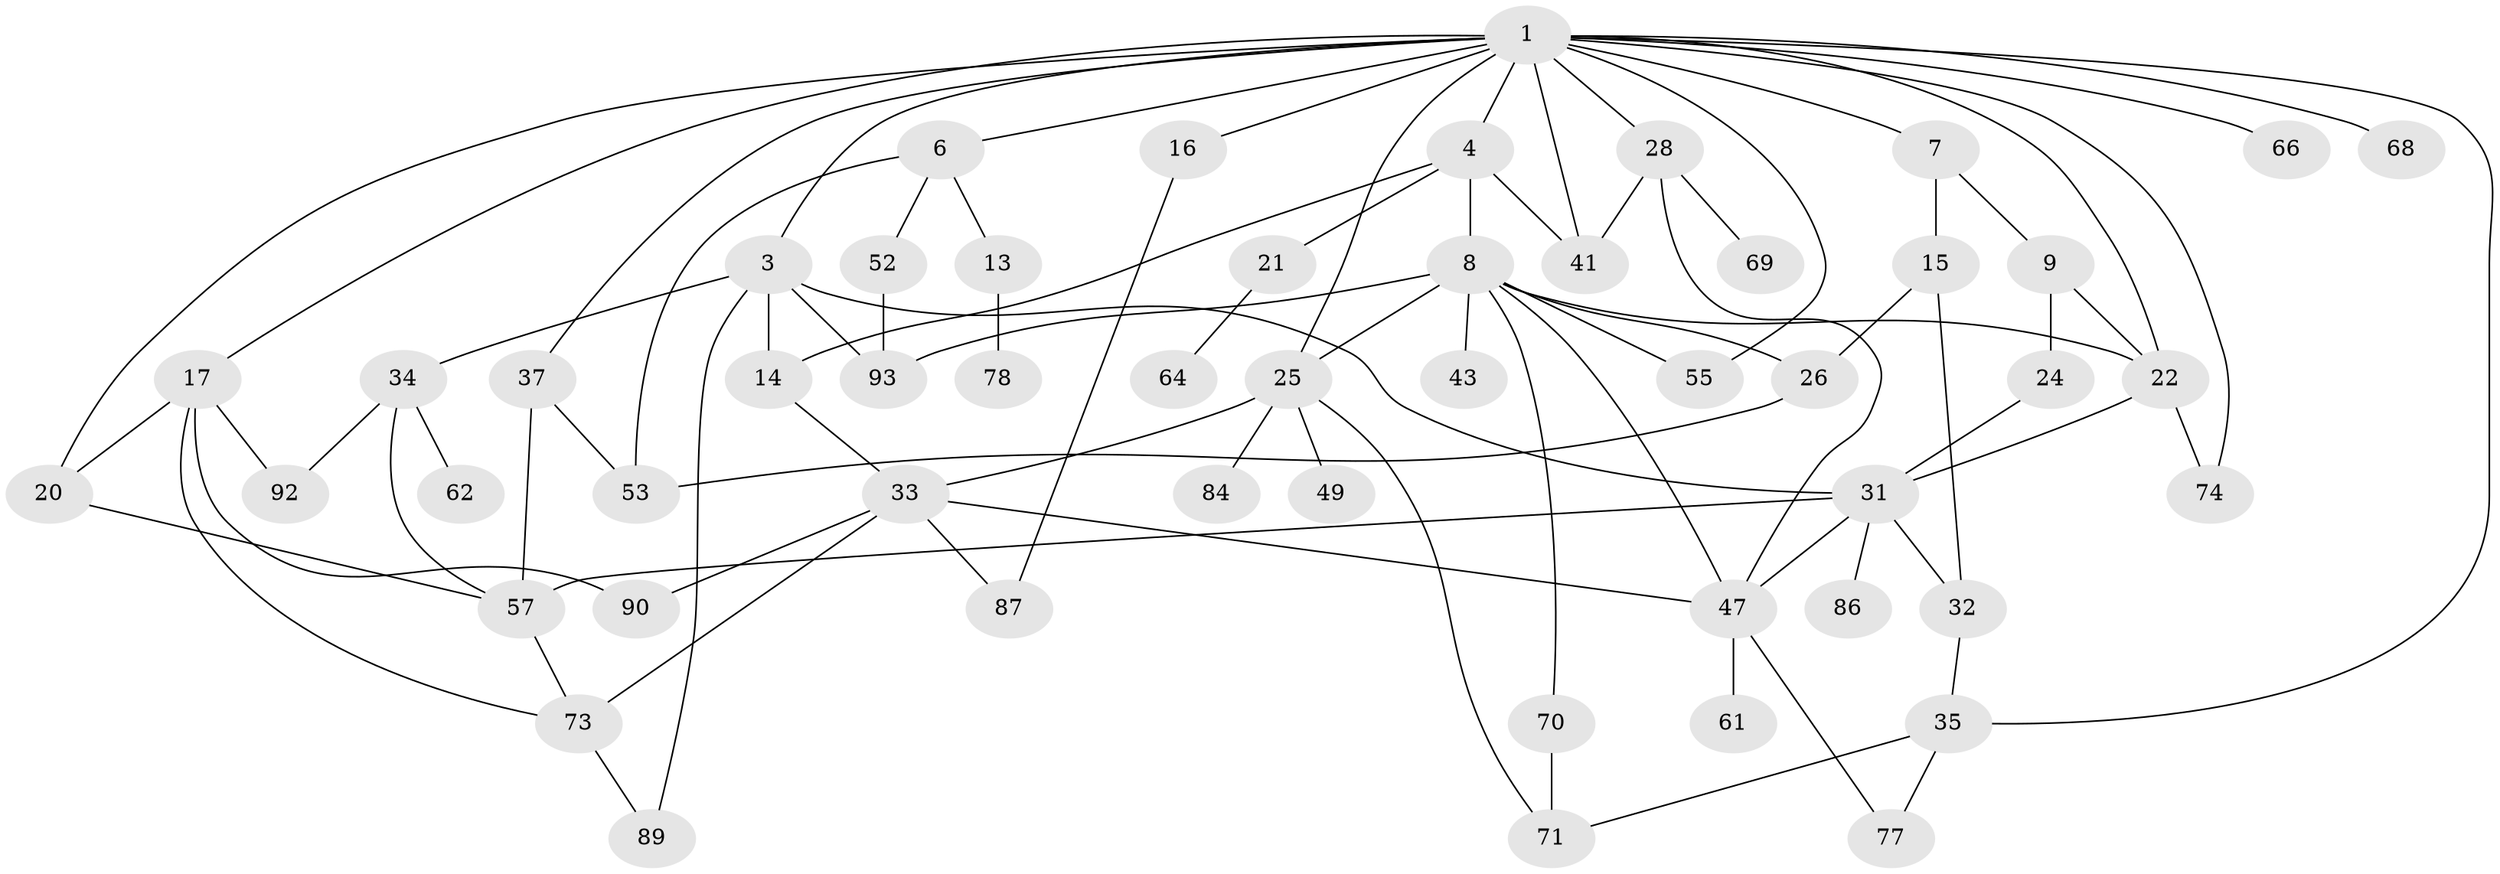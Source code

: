 // original degree distribution, {6: 0.01904761904761905, 7: 0.01904761904761905, 4: 0.13333333333333333, 5: 0.05714285714285714, 3: 0.21904761904761905, 2: 0.3333333333333333, 9: 0.009523809523809525, 1: 0.20952380952380953}
// Generated by graph-tools (version 1.1) at 2025/13/03/09/25 04:13:18]
// undirected, 52 vertices, 85 edges
graph export_dot {
graph [start="1"]
  node [color=gray90,style=filled];
  1 [super="+2+11"];
  3 [super="+18+42+45"];
  4;
  6;
  7;
  8 [super="+10+82"];
  9;
  13;
  14;
  15;
  16;
  17 [super="+80"];
  20 [super="+29"];
  21;
  22 [super="+56+23"];
  24;
  25 [super="+48+101+50"];
  26 [super="+27"];
  28 [super="+38"];
  31 [super="+58+88+76"];
  32 [super="+94+39"];
  33 [super="+72"];
  34;
  35 [super="+40+67"];
  37 [super="+97"];
  41;
  43;
  47 [super="+54"];
  49;
  52;
  53;
  55;
  57 [super="+75"];
  61 [super="+63"];
  62;
  64;
  66;
  68;
  69 [super="+79"];
  70;
  71 [super="+100+96+81"];
  73;
  74;
  77 [super="+85"];
  78;
  84;
  86 [super="+98"];
  87;
  89 [super="+105"];
  90;
  92;
  93 [super="+103"];
  1 -- 3;
  1 -- 6;
  1 -- 37;
  1 -- 68;
  1 -- 4;
  1 -- 7;
  1 -- 16;
  1 -- 17;
  1 -- 22;
  1 -- 25 [weight=2];
  1 -- 66;
  1 -- 41;
  1 -- 74;
  1 -- 20;
  1 -- 55;
  1 -- 28;
  1 -- 35;
  3 -- 89;
  3 -- 34;
  3 -- 93;
  3 -- 14;
  3 -- 31;
  4 -- 8;
  4 -- 14;
  4 -- 21;
  4 -- 41;
  6 -- 13;
  6 -- 52;
  6 -- 53;
  7 -- 9;
  7 -- 15;
  8 -- 22;
  8 -- 55;
  8 -- 93;
  8 -- 47;
  8 -- 43;
  8 -- 70;
  8 -- 25;
  8 -- 26;
  9 -- 24;
  9 -- 22;
  13 -- 78;
  14 -- 33;
  15 -- 26;
  15 -- 32;
  16 -- 87;
  17 -- 73;
  17 -- 90;
  17 -- 20;
  17 -- 92;
  20 -- 57;
  21 -- 64;
  22 -- 31;
  22 -- 74;
  24 -- 31;
  25 -- 84;
  25 -- 49;
  25 -- 33;
  25 -- 71;
  26 -- 53;
  28 -- 69;
  28 -- 41;
  28 -- 47;
  31 -- 32;
  31 -- 86;
  31 -- 57;
  31 -- 47;
  32 -- 35;
  33 -- 87;
  33 -- 73;
  33 -- 90;
  33 -- 47;
  34 -- 57;
  34 -- 62;
  34 -- 92;
  35 -- 71;
  35 -- 77;
  37 -- 53;
  37 -- 57;
  47 -- 61;
  47 -- 77;
  52 -- 93;
  57 -- 73;
  70 -- 71;
  73 -- 89;
}
